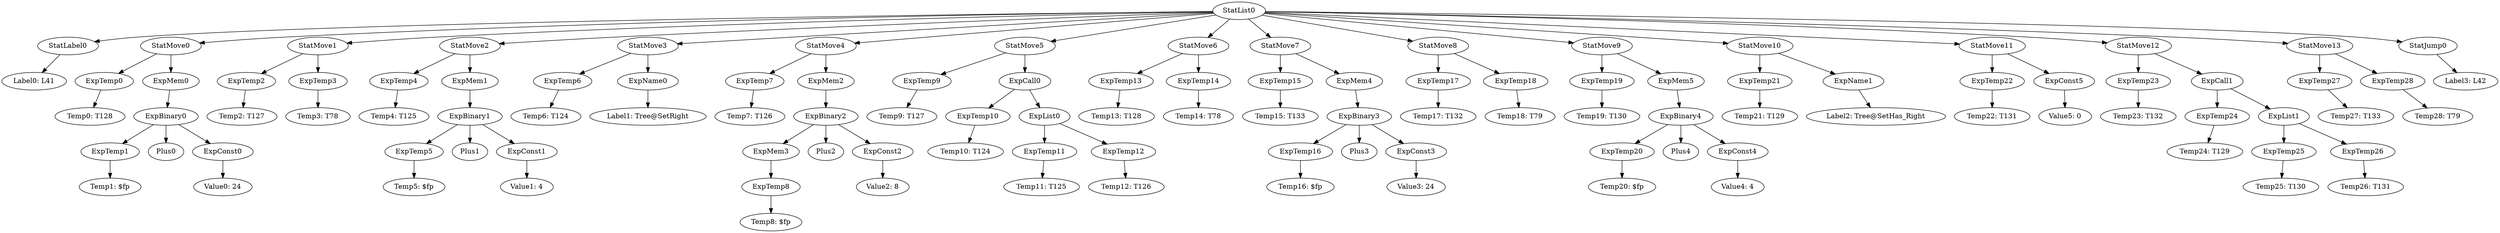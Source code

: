 digraph {
	ordering = out;
	StatMove13 -> ExpTemp27;
	StatMove13 -> ExpTemp28;
	ExpTemp27 -> "Temp27: T133";
	ExpTemp26 -> "Temp26: T131";
	ExpTemp25 -> "Temp25: T130";
	StatJump0 -> "Label3: L42";
	ExpCall1 -> ExpTemp24;
	ExpCall1 -> ExpList1;
	ExpTemp24 -> "Temp24: T129";
	StatMove11 -> ExpTemp22;
	StatMove11 -> ExpConst5;
	StatMove10 -> ExpTemp21;
	StatMove10 -> ExpName1;
	ExpConst4 -> "Value4: 4";
	ExpTemp20 -> "Temp20: $fp";
	StatMove9 -> ExpTemp19;
	StatMove9 -> ExpMem5;
	StatMove4 -> ExpTemp7;
	StatMove4 -> ExpMem2;
	ExpMem0 -> ExpBinary0;
	StatMove7 -> ExpTemp15;
	StatMove7 -> ExpMem4;
	ExpTemp4 -> "Temp4: T125";
	ExpName0 -> "Label1: Tree@SetRight";
	ExpTemp22 -> "Temp22: T131";
	StatMove3 -> ExpTemp6;
	StatMove3 -> ExpName0;
	ExpTemp11 -> "Temp11: T125";
	ExpTemp5 -> "Temp5: $fp";
	ExpTemp1 -> "Temp1: $fp";
	ExpTemp28 -> "Temp28: T79";
	ExpTemp14 -> "Temp14: T78";
	ExpTemp3 -> "Temp3: T78";
	ExpTemp23 -> "Temp23: T132";
	ExpBinary0 -> ExpTemp1;
	ExpBinary0 -> Plus0;
	ExpBinary0 -> ExpConst0;
	ExpMem4 -> ExpBinary3;
	ExpTemp7 -> "Temp7: T126";
	ExpTemp0 -> "Temp0: T128";
	StatList0 -> StatLabel0;
	StatList0 -> StatMove0;
	StatList0 -> StatMove1;
	StatList0 -> StatMove2;
	StatList0 -> StatMove3;
	StatList0 -> StatMove4;
	StatList0 -> StatMove5;
	StatList0 -> StatMove6;
	StatList0 -> StatMove7;
	StatList0 -> StatMove8;
	StatList0 -> StatMove9;
	StatList0 -> StatMove10;
	StatList0 -> StatMove11;
	StatList0 -> StatMove12;
	StatList0 -> StatMove13;
	StatList0 -> StatJump0;
	ExpMem1 -> ExpBinary1;
	ExpBinary4 -> ExpTemp20;
	ExpBinary4 -> Plus4;
	ExpBinary4 -> ExpConst4;
	ExpConst0 -> "Value0: 24";
	ExpTemp19 -> "Temp19: T130";
	StatMove2 -> ExpTemp4;
	StatMove2 -> ExpMem1;
	ExpTemp2 -> "Temp2: T127";
	ExpTemp10 -> "Temp10: T124";
	ExpList1 -> ExpTemp25;
	ExpList1 -> ExpTemp26;
	ExpBinary1 -> ExpTemp5;
	ExpBinary1 -> Plus1;
	ExpBinary1 -> ExpConst1;
	ExpConst1 -> "Value1: 4";
	ExpConst5 -> "Value5: 0";
	StatMove5 -> ExpTemp9;
	StatMove5 -> ExpCall0;
	StatMove1 -> ExpTemp2;
	StatMove1 -> ExpTemp3;
	ExpTemp18 -> "Temp18: T79";
	ExpTemp8 -> "Temp8: $fp";
	ExpMem3 -> ExpTemp8;
	ExpMem5 -> ExpBinary4;
	StatLabel0 -> "Label0: L41";
	ExpBinary2 -> ExpMem3;
	ExpBinary2 -> Plus2;
	ExpBinary2 -> ExpConst2;
	ExpTemp12 -> "Temp12: T126";
	ExpMem2 -> ExpBinary2;
	ExpCall0 -> ExpTemp10;
	ExpCall0 -> ExpList0;
	ExpTemp21 -> "Temp21: T129";
	ExpTemp17 -> "Temp17: T132";
	ExpTemp9 -> "Temp9: T127";
	ExpList0 -> ExpTemp11;
	ExpList0 -> ExpTemp12;
	ExpName1 -> "Label2: Tree@SetHas_Right";
	ExpTemp15 -> "Temp15: T133";
	ExpTemp13 -> "Temp13: T128";
	ExpTemp16 -> "Temp16: $fp";
	ExpTemp6 -> "Temp6: T124";
	StatMove6 -> ExpTemp13;
	StatMove6 -> ExpTemp14;
	StatMove12 -> ExpTemp23;
	StatMove12 -> ExpCall1;
	ExpConst2 -> "Value2: 8";
	ExpBinary3 -> ExpTemp16;
	ExpBinary3 -> Plus3;
	ExpBinary3 -> ExpConst3;
	ExpConst3 -> "Value3: 24";
	StatMove0 -> ExpTemp0;
	StatMove0 -> ExpMem0;
	StatMove8 -> ExpTemp17;
	StatMove8 -> ExpTemp18;
}

